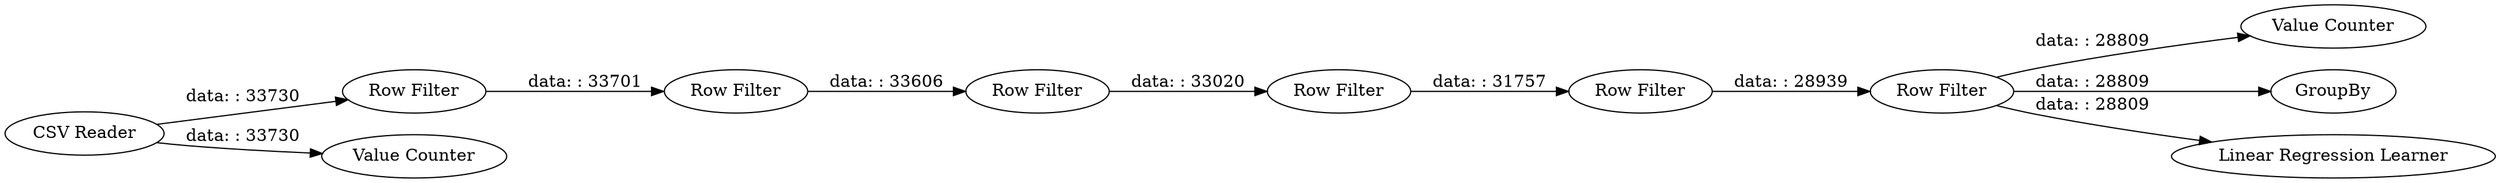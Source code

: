 digraph {
	"7843268965274638813_28" [label="Row Filter"]
	"325167684142558516_31" [label="Value Counter"]
	"7062360541990394877_33" [label=GroupBy]
	"7843268965274638813_24" [label="Row Filter"]
	"7843268965274638813_27" [label="Row Filter"]
	"7843268965274638813_29" [label="Row Filter"]
	"325167684142558516_30" [label="Value Counter"]
	"325167684142558516_2" [label="Linear Regression Learner"]
	"7843268965274638813_26" [label="Row Filter"]
	"325167684142558516_1" [label="CSV Reader"]
	"7843268965274638813_25" [label="Row Filter"]
	"7843268965274638813_24" -> "7843268965274638813_25" [label="data: : 33701"]
	"7843268965274638813_25" -> "7843268965274638813_26" [label="data: : 33606"]
	"7843268965274638813_27" -> "7843268965274638813_28" [label="data: : 31757"]
	"325167684142558516_1" -> "325167684142558516_30" [label="data: : 33730"]
	"7843268965274638813_29" -> "325167684142558516_31" [label="data: : 28809"]
	"7843268965274638813_29" -> "7062360541990394877_33" [label="data: : 28809"]
	"7843268965274638813_28" -> "7843268965274638813_29" [label="data: : 28939"]
	"7843268965274638813_26" -> "7843268965274638813_27" [label="data: : 33020"]
	"7843268965274638813_29" -> "325167684142558516_2" [label="data: : 28809"]
	"325167684142558516_1" -> "7843268965274638813_24" [label="data: : 33730"]
	rankdir=LR
}
